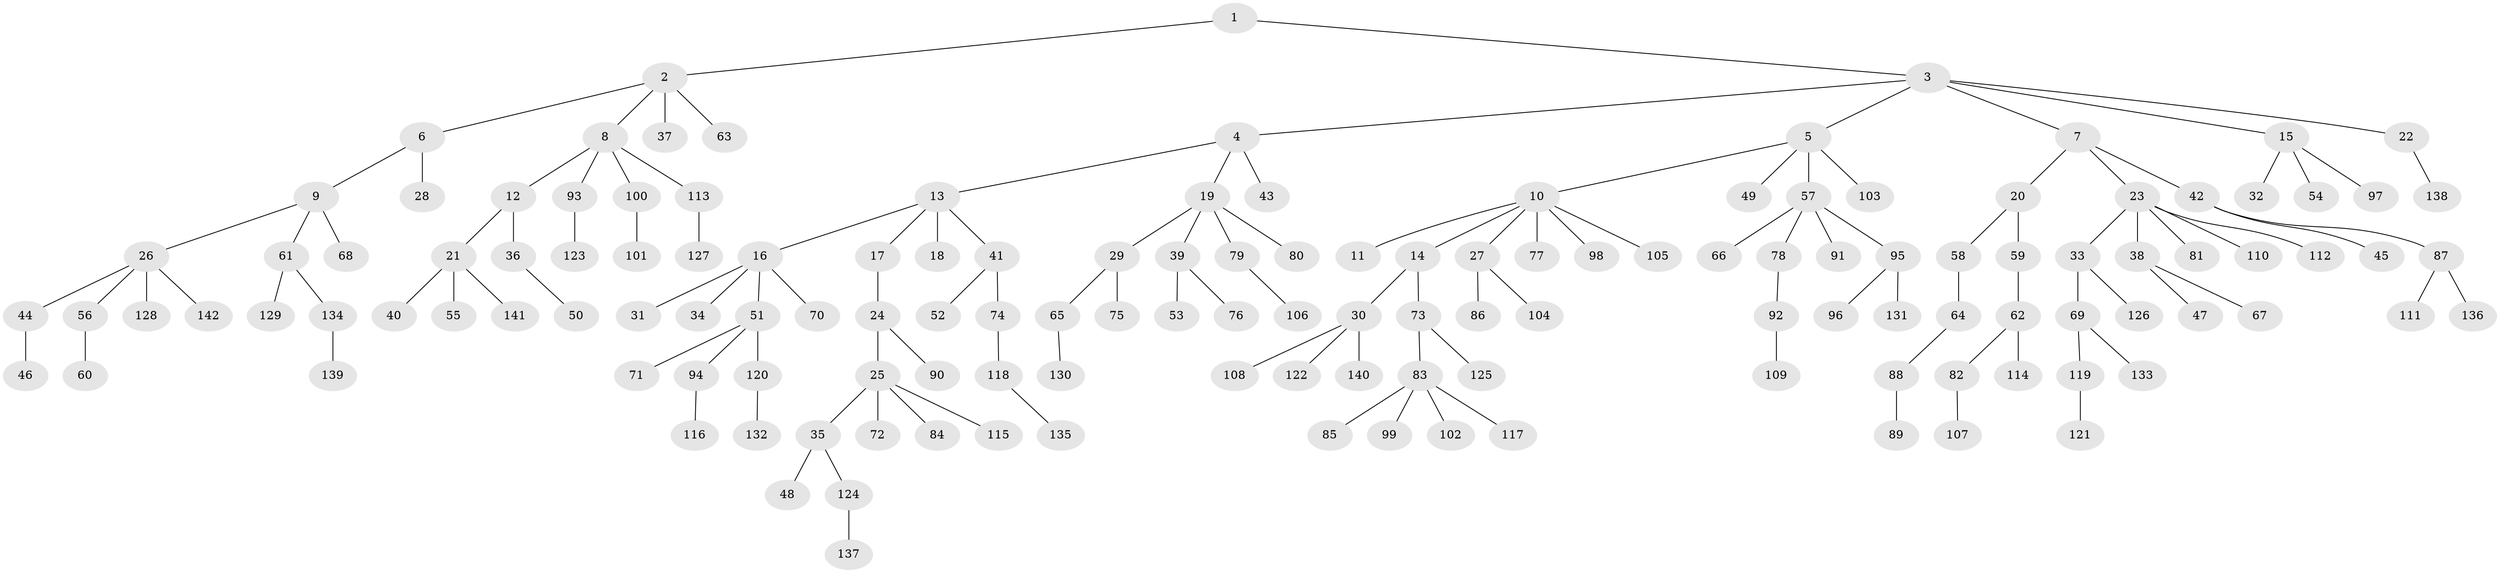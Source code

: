 // Generated by graph-tools (version 1.1) at 2025/36/03/09/25 02:36:39]
// undirected, 142 vertices, 141 edges
graph export_dot {
graph [start="1"]
  node [color=gray90,style=filled];
  1;
  2;
  3;
  4;
  5;
  6;
  7;
  8;
  9;
  10;
  11;
  12;
  13;
  14;
  15;
  16;
  17;
  18;
  19;
  20;
  21;
  22;
  23;
  24;
  25;
  26;
  27;
  28;
  29;
  30;
  31;
  32;
  33;
  34;
  35;
  36;
  37;
  38;
  39;
  40;
  41;
  42;
  43;
  44;
  45;
  46;
  47;
  48;
  49;
  50;
  51;
  52;
  53;
  54;
  55;
  56;
  57;
  58;
  59;
  60;
  61;
  62;
  63;
  64;
  65;
  66;
  67;
  68;
  69;
  70;
  71;
  72;
  73;
  74;
  75;
  76;
  77;
  78;
  79;
  80;
  81;
  82;
  83;
  84;
  85;
  86;
  87;
  88;
  89;
  90;
  91;
  92;
  93;
  94;
  95;
  96;
  97;
  98;
  99;
  100;
  101;
  102;
  103;
  104;
  105;
  106;
  107;
  108;
  109;
  110;
  111;
  112;
  113;
  114;
  115;
  116;
  117;
  118;
  119;
  120;
  121;
  122;
  123;
  124;
  125;
  126;
  127;
  128;
  129;
  130;
  131;
  132;
  133;
  134;
  135;
  136;
  137;
  138;
  139;
  140;
  141;
  142;
  1 -- 2;
  1 -- 3;
  2 -- 6;
  2 -- 8;
  2 -- 37;
  2 -- 63;
  3 -- 4;
  3 -- 5;
  3 -- 7;
  3 -- 15;
  3 -- 22;
  4 -- 13;
  4 -- 19;
  4 -- 43;
  5 -- 10;
  5 -- 49;
  5 -- 57;
  5 -- 103;
  6 -- 9;
  6 -- 28;
  7 -- 20;
  7 -- 23;
  7 -- 42;
  8 -- 12;
  8 -- 93;
  8 -- 100;
  8 -- 113;
  9 -- 26;
  9 -- 61;
  9 -- 68;
  10 -- 11;
  10 -- 14;
  10 -- 27;
  10 -- 77;
  10 -- 98;
  10 -- 105;
  12 -- 21;
  12 -- 36;
  13 -- 16;
  13 -- 17;
  13 -- 18;
  13 -- 41;
  14 -- 30;
  14 -- 73;
  15 -- 32;
  15 -- 54;
  15 -- 97;
  16 -- 31;
  16 -- 34;
  16 -- 51;
  16 -- 70;
  17 -- 24;
  19 -- 29;
  19 -- 39;
  19 -- 79;
  19 -- 80;
  20 -- 58;
  20 -- 59;
  21 -- 40;
  21 -- 55;
  21 -- 141;
  22 -- 138;
  23 -- 33;
  23 -- 38;
  23 -- 81;
  23 -- 110;
  23 -- 112;
  24 -- 25;
  24 -- 90;
  25 -- 35;
  25 -- 72;
  25 -- 84;
  25 -- 115;
  26 -- 44;
  26 -- 56;
  26 -- 128;
  26 -- 142;
  27 -- 86;
  27 -- 104;
  29 -- 65;
  29 -- 75;
  30 -- 108;
  30 -- 122;
  30 -- 140;
  33 -- 69;
  33 -- 126;
  35 -- 48;
  35 -- 124;
  36 -- 50;
  38 -- 47;
  38 -- 67;
  39 -- 53;
  39 -- 76;
  41 -- 52;
  41 -- 74;
  42 -- 45;
  42 -- 87;
  44 -- 46;
  51 -- 71;
  51 -- 94;
  51 -- 120;
  56 -- 60;
  57 -- 66;
  57 -- 78;
  57 -- 91;
  57 -- 95;
  58 -- 64;
  59 -- 62;
  61 -- 129;
  61 -- 134;
  62 -- 82;
  62 -- 114;
  64 -- 88;
  65 -- 130;
  69 -- 119;
  69 -- 133;
  73 -- 83;
  73 -- 125;
  74 -- 118;
  78 -- 92;
  79 -- 106;
  82 -- 107;
  83 -- 85;
  83 -- 99;
  83 -- 102;
  83 -- 117;
  87 -- 111;
  87 -- 136;
  88 -- 89;
  92 -- 109;
  93 -- 123;
  94 -- 116;
  95 -- 96;
  95 -- 131;
  100 -- 101;
  113 -- 127;
  118 -- 135;
  119 -- 121;
  120 -- 132;
  124 -- 137;
  134 -- 139;
}
